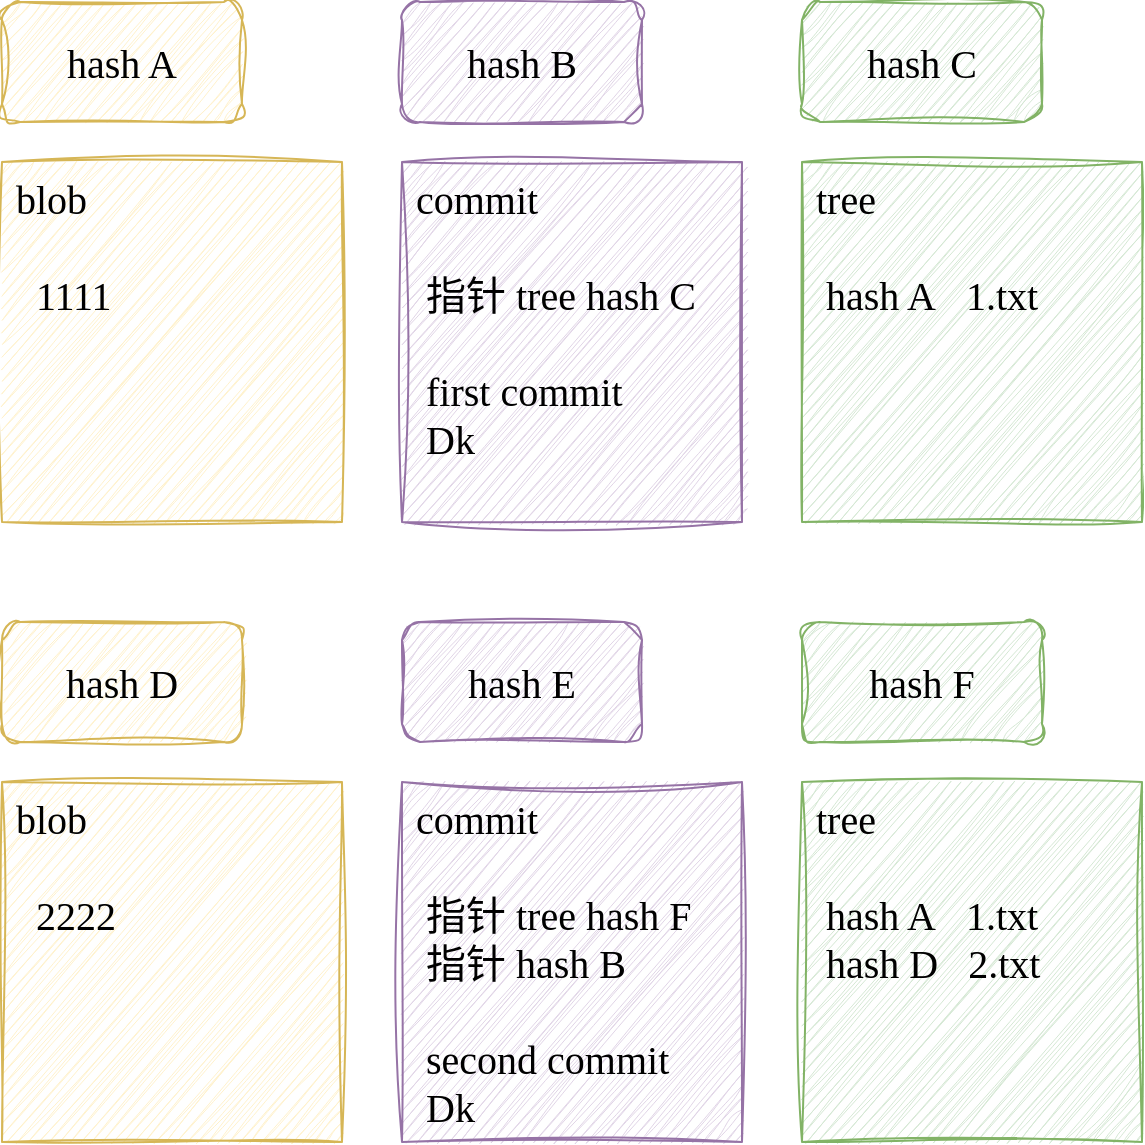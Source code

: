 <mxfile version="21.6.1" type="github" pages="2">
  <diagram name="第 1 页" id="VkEW_3fHJum4j1e8iv0O">
    <mxGraphModel dx="1420" dy="825" grid="1" gridSize="10" guides="1" tooltips="1" connect="1" arrows="1" fold="1" page="1" pageScale="1" pageWidth="827" pageHeight="1169" math="0" shadow="0">
      <root>
        <mxCell id="0" />
        <mxCell id="1" parent="0" />
        <mxCell id="g1Qivy0qSHfABNk4nC-o-1" value="hash C" style="rounded=1;whiteSpace=wrap;html=1;sketch=1;hachureGap=4;jiggle=2;curveFitting=1;fontFamily=手札体-简;fontSize=20;fillColor=#d5e8d4;strokeColor=#82b366;" vertex="1" parent="1">
          <mxGeometry x="560" y="210" width="120" height="60" as="geometry" />
        </mxCell>
        <mxCell id="g1Qivy0qSHfABNk4nC-o-2" value="hash B" style="rounded=1;whiteSpace=wrap;html=1;sketch=1;hachureGap=4;jiggle=2;curveFitting=1;fontFamily=手札体-简;fontSize=20;fillColor=#e1d5e7;strokeColor=#9673a6;" vertex="1" parent="1">
          <mxGeometry x="360" y="210" width="120" height="60" as="geometry" />
        </mxCell>
        <mxCell id="g1Qivy0qSHfABNk4nC-o-3" value="&lt;div style=&quot;&quot;&gt;&lt;br&gt;&lt;/div&gt;" style="rounded=0;whiteSpace=wrap;html=1;sketch=1;hachureGap=4;jiggle=2;curveFitting=1;fontFamily=手札体-简;fontSize=20;align=left;fillColor=#d5e8d4;strokeColor=#82b366;" vertex="1" parent="1">
          <mxGeometry x="560" y="290" width="170" height="180" as="geometry" />
        </mxCell>
        <mxCell id="g1Qivy0qSHfABNk4nC-o-4" value="&lt;div style=&quot;&quot;&gt;&lt;br&gt;&lt;/div&gt;" style="rounded=0;whiteSpace=wrap;html=1;sketch=1;hachureGap=4;jiggle=2;curveFitting=1;fontFamily=手札体-简;fontSize=20;align=left;fillColor=#e1d5e7;strokeColor=#9673a6;" vertex="1" parent="1">
          <mxGeometry x="360" y="290" width="170" height="180" as="geometry" />
        </mxCell>
        <mxCell id="g1Qivy0qSHfABNk4nC-o-5" value="hash A" style="rounded=1;whiteSpace=wrap;html=1;sketch=1;hachureGap=4;jiggle=2;curveFitting=1;fontFamily=手札体-简;fontSize=20;fillColor=#fff2cc;strokeColor=#d6b656;" vertex="1" parent="1">
          <mxGeometry x="160" y="210" width="120" height="60" as="geometry" />
        </mxCell>
        <mxCell id="g1Qivy0qSHfABNk4nC-o-6" value="&lt;div style=&quot;&quot;&gt;&lt;br&gt;&lt;/div&gt;" style="rounded=0;whiteSpace=wrap;html=1;sketch=1;hachureGap=4;jiggle=2;curveFitting=1;fontFamily=手札体-简;fontSize=20;align=left;fillColor=#fff2cc;strokeColor=#d6b656;" vertex="1" parent="1">
          <mxGeometry x="160" y="290" width="170" height="180" as="geometry" />
        </mxCell>
        <mxCell id="g1Qivy0qSHfABNk4nC-o-7" value="&lt;div style=&quot;border-color: var(--border-color); font-family: 手札体-简;&quot;&gt;&amp;nbsp;blob&lt;/div&gt;&lt;div style=&quot;border-color: var(--border-color); font-family: 手札体-简;&quot;&gt;&lt;span style=&quot;border-color: var(--border-color); background-color: initial;&quot;&gt;&lt;br style=&quot;border-color: var(--border-color);&quot;&gt;&lt;/span&gt;&lt;/div&gt;&lt;div style=&quot;border-color: var(--border-color); font-family: 手札体-简;&quot;&gt;&lt;span style=&quot;background-color: initial;&quot;&gt;&amp;nbsp; &amp;nbsp;1111&lt;/span&gt;&lt;br&gt;&lt;/div&gt;" style="text;html=1;strokeColor=none;fillColor=none;align=left;verticalAlign=top;whiteSpace=wrap;rounded=0;fontSize=20;fontFamily=Architects Daughter;" vertex="1" parent="1">
          <mxGeometry x="160" y="290" width="150" height="130" as="geometry" />
        </mxCell>
        <mxCell id="g1Qivy0qSHfABNk4nC-o-8" value="&lt;div style=&quot;border-color: var(--border-color); font-family: 手札体-简;&quot;&gt;&lt;div style=&quot;border-color: var(--border-color);&quot;&gt;&amp;nbsp;commit&lt;/div&gt;&lt;div style=&quot;border-color: var(--border-color);&quot;&gt;&lt;span style=&quot;border-color: var(--border-color); background-color: initial;&quot;&gt;&lt;br style=&quot;border-color: var(--border-color);&quot;&gt;&lt;/span&gt;&lt;/div&gt;&lt;div style=&quot;border-color: var(--border-color);&quot;&gt;&amp;nbsp; 指针 tree&amp;nbsp;hash C&lt;/div&gt;&lt;div style=&quot;border-color: var(--border-color);&quot;&gt;&lt;br&gt;&lt;/div&gt;&lt;div style=&quot;border-color: var(--border-color);&quot;&gt;&amp;nbsp; first commit&lt;/div&gt;&lt;div style=&quot;border-color: var(--border-color);&quot;&gt;&amp;nbsp; Dk&lt;/div&gt;&lt;/div&gt;" style="text;html=1;strokeColor=none;fillColor=none;align=left;verticalAlign=top;whiteSpace=wrap;rounded=0;fontSize=20;fontFamily=Architects Daughter;" vertex="1" parent="1">
          <mxGeometry x="360" y="290" width="170" height="160" as="geometry" />
        </mxCell>
        <mxCell id="g1Qivy0qSHfABNk4nC-o-10" value="&lt;div style=&quot;border-color: var(--border-color); font-family: 手札体-简;&quot;&gt;&lt;div style=&quot;border-color: var(--border-color);&quot;&gt;&lt;div style=&quot;border-color: var(--border-color);&quot;&gt;&amp;nbsp;tree&lt;/div&gt;&lt;div style=&quot;border-color: var(--border-color);&quot;&gt;&lt;span style=&quot;background-color: initial;&quot;&gt;&amp;nbsp;&lt;/span&gt;&lt;br&gt;&lt;/div&gt;&lt;div style=&quot;border-color: var(--border-color);&quot;&gt;&lt;span style=&quot;border-color: var(--border-color); background-color: initial;&quot;&gt;&amp;nbsp; hash A&amp;nbsp; &amp;nbsp;1.txt&lt;/span&gt;&lt;/div&gt;&lt;/div&gt;&lt;/div&gt;" style="text;html=1;strokeColor=none;fillColor=none;align=left;verticalAlign=top;whiteSpace=wrap;rounded=0;fontSize=20;fontFamily=Architects Daughter;" vertex="1" parent="1">
          <mxGeometry x="560" y="290" width="170" height="170" as="geometry" />
        </mxCell>
        <mxCell id="g1Qivy0qSHfABNk4nC-o-11" value="hash F" style="rounded=1;whiteSpace=wrap;html=1;sketch=1;hachureGap=4;jiggle=2;curveFitting=1;fontFamily=手札体-简;fontSize=20;fillColor=#d5e8d4;strokeColor=#82b366;" vertex="1" parent="1">
          <mxGeometry x="560" y="520" width="120" height="60" as="geometry" />
        </mxCell>
        <mxCell id="g1Qivy0qSHfABNk4nC-o-12" value="hash E" style="rounded=1;whiteSpace=wrap;html=1;sketch=1;hachureGap=4;jiggle=2;curveFitting=1;fontFamily=手札体-简;fontSize=20;fillColor=#e1d5e7;strokeColor=#9673a6;" vertex="1" parent="1">
          <mxGeometry x="360" y="520" width="120" height="60" as="geometry" />
        </mxCell>
        <mxCell id="g1Qivy0qSHfABNk4nC-o-13" value="&lt;div style=&quot;&quot;&gt;&lt;br&gt;&lt;/div&gt;" style="rounded=0;whiteSpace=wrap;html=1;sketch=1;hachureGap=4;jiggle=2;curveFitting=1;fontFamily=手札体-简;fontSize=20;align=left;fillColor=#d5e8d4;strokeColor=#82b366;" vertex="1" parent="1">
          <mxGeometry x="560" y="600" width="170" height="180" as="geometry" />
        </mxCell>
        <mxCell id="g1Qivy0qSHfABNk4nC-o-14" value="&lt;div style=&quot;&quot;&gt;&lt;br&gt;&lt;/div&gt;" style="rounded=0;whiteSpace=wrap;html=1;sketch=1;hachureGap=4;jiggle=2;curveFitting=1;fontFamily=手札体-简;fontSize=20;align=left;fillColor=#e1d5e7;strokeColor=#9673a6;" vertex="1" parent="1">
          <mxGeometry x="360" y="600" width="170" height="180" as="geometry" />
        </mxCell>
        <mxCell id="g1Qivy0qSHfABNk4nC-o-15" value="hash D" style="rounded=1;whiteSpace=wrap;html=1;sketch=1;hachureGap=4;jiggle=2;curveFitting=1;fontFamily=手札体-简;fontSize=20;fillColor=#fff2cc;strokeColor=#d6b656;" vertex="1" parent="1">
          <mxGeometry x="160" y="520" width="120" height="60" as="geometry" />
        </mxCell>
        <mxCell id="g1Qivy0qSHfABNk4nC-o-16" value="&lt;div style=&quot;&quot;&gt;&lt;br&gt;&lt;/div&gt;" style="rounded=0;whiteSpace=wrap;html=1;sketch=1;hachureGap=4;jiggle=2;curveFitting=1;fontFamily=手札体-简;fontSize=20;align=left;fillColor=#fff2cc;strokeColor=#d6b656;" vertex="1" parent="1">
          <mxGeometry x="160" y="600" width="170" height="180" as="geometry" />
        </mxCell>
        <mxCell id="g1Qivy0qSHfABNk4nC-o-17" value="&lt;div style=&quot;border-color: var(--border-color); font-family: 手札体-简;&quot;&gt;&amp;nbsp;blob&lt;/div&gt;&lt;div style=&quot;border-color: var(--border-color); font-family: 手札体-简;&quot;&gt;&lt;span style=&quot;border-color: var(--border-color); background-color: initial;&quot;&gt;&lt;br style=&quot;border-color: var(--border-color);&quot;&gt;&lt;/span&gt;&lt;/div&gt;&lt;div style=&quot;border-color: var(--border-color); font-family: 手札体-简;&quot;&gt;&lt;span style=&quot;background-color: initial;&quot;&gt;&amp;nbsp; &amp;nbsp;2222&lt;/span&gt;&lt;br&gt;&lt;/div&gt;" style="text;html=1;strokeColor=none;fillColor=none;align=left;verticalAlign=top;whiteSpace=wrap;rounded=0;fontSize=20;fontFamily=Architects Daughter;" vertex="1" parent="1">
          <mxGeometry x="160" y="600" width="150" height="130" as="geometry" />
        </mxCell>
        <mxCell id="g1Qivy0qSHfABNk4nC-o-18" value="&lt;div style=&quot;border-color: var(--border-color); font-family: 手札体-简;&quot;&gt;&lt;div style=&quot;border-color: var(--border-color);&quot;&gt;&amp;nbsp;commit&lt;/div&gt;&lt;div style=&quot;border-color: var(--border-color);&quot;&gt;&lt;span style=&quot;border-color: var(--border-color); background-color: initial;&quot;&gt;&lt;br style=&quot;border-color: var(--border-color);&quot;&gt;&lt;/span&gt;&lt;/div&gt;&lt;div style=&quot;border-color: var(--border-color);&quot;&gt;&amp;nbsp; 指针 tree&amp;nbsp;hash F&lt;/div&gt;&lt;div style=&quot;border-color: var(--border-color);&quot;&gt;&amp;nbsp; 指针 hash B&lt;/div&gt;&lt;div style=&quot;border-color: var(--border-color);&quot;&gt;&lt;br&gt;&lt;/div&gt;&lt;div style=&quot;border-color: var(--border-color);&quot;&gt;&amp;nbsp; second commit&lt;/div&gt;&lt;div style=&quot;border-color: var(--border-color);&quot;&gt;&amp;nbsp; Dk&lt;/div&gt;&lt;/div&gt;" style="text;html=1;strokeColor=none;fillColor=none;align=left;verticalAlign=top;whiteSpace=wrap;rounded=0;fontSize=20;fontFamily=Architects Daughter;" vertex="1" parent="1">
          <mxGeometry x="360" y="600" width="170" height="160" as="geometry" />
        </mxCell>
        <mxCell id="g1Qivy0qSHfABNk4nC-o-19" value="&lt;div style=&quot;border-color: var(--border-color); font-family: 手札体-简;&quot;&gt;&lt;div style=&quot;border-color: var(--border-color);&quot;&gt;&lt;div style=&quot;border-color: var(--border-color);&quot;&gt;&amp;nbsp;tree&lt;/div&gt;&lt;div style=&quot;border-color: var(--border-color);&quot;&gt;&lt;span style=&quot;background-color: initial;&quot;&gt;&amp;nbsp;&lt;/span&gt;&lt;br&gt;&lt;/div&gt;&lt;div style=&quot;border-color: var(--border-color);&quot;&gt;&lt;span style=&quot;border-color: var(--border-color); background-color: initial;&quot;&gt;&amp;nbsp; hash A&amp;nbsp; &amp;nbsp;1.txt&lt;/span&gt;&lt;/div&gt;&lt;div style=&quot;border-color: var(--border-color);&quot;&gt;&lt;span style=&quot;border-color: var(--border-color); background-color: initial;&quot;&gt;&amp;nbsp; hash D&amp;nbsp; &amp;nbsp;2.txt&lt;/span&gt;&lt;/div&gt;&lt;/div&gt;&lt;/div&gt;" style="text;html=1;strokeColor=none;fillColor=none;align=left;verticalAlign=top;whiteSpace=wrap;rounded=0;fontSize=20;fontFamily=Architects Daughter;" vertex="1" parent="1">
          <mxGeometry x="560" y="600" width="170" height="170" as="geometry" />
        </mxCell>
      </root>
    </mxGraphModel>
  </diagram>
  <diagram id="Jfax7Mr3cGA10lpMxWGO" name="git commit">
    <mxGraphModel dx="1420" dy="825" grid="0" gridSize="10" guides="1" tooltips="1" connect="1" arrows="1" fold="1" page="1" pageScale="1" pageWidth="827" pageHeight="1169" math="0" shadow="0">
      <root>
        <mxCell id="0" />
        <mxCell id="1" parent="0" />
        <mxCell id="--EIoV928K6p9wIzffkX-19" style="edgeStyle=orthogonalEdgeStyle;rounded=0;sketch=1;hachureGap=4;jiggle=2;curveFitting=1;orthogonalLoop=1;jettySize=auto;html=1;exitX=0.5;exitY=1;exitDx=0;exitDy=0;entryX=0.5;entryY=0;entryDx=0;entryDy=0;fontFamily=Architects Daughter;fontSource=https%3A%2F%2Ffonts.googleapis.com%2Fcss%3Ffamily%3DArchitects%2BDaughter;fontSize=16;" edge="1" parent="1" source="--EIoV928K6p9wIzffkX-1" target="--EIoV928K6p9wIzffkX-5">
          <mxGeometry relative="1" as="geometry" />
        </mxCell>
        <mxCell id="--EIoV928K6p9wIzffkX-1" value="tree" style="rounded=1;whiteSpace=wrap;html=1;sketch=1;hachureGap=4;jiggle=2;curveFitting=1;fontFamily=手札体-简;fontSize=20;fillColor=#d5e8d4;strokeColor=#82b366;" vertex="1" parent="1">
          <mxGeometry x="155" y="264" width="120" height="60" as="geometry" />
        </mxCell>
        <mxCell id="--EIoV928K6p9wIzffkX-18" style="edgeStyle=orthogonalEdgeStyle;rounded=0;sketch=1;hachureGap=4;jiggle=2;curveFitting=1;orthogonalLoop=1;jettySize=auto;html=1;exitX=0.5;exitY=1;exitDx=0;exitDy=0;entryX=0.5;entryY=0;entryDx=0;entryDy=0;fontFamily=Architects Daughter;fontSource=https%3A%2F%2Ffonts.googleapis.com%2Fcss%3Ffamily%3DArchitects%2BDaughter;fontSize=16;" edge="1" parent="1" source="--EIoV928K6p9wIzffkX-2" target="--EIoV928K6p9wIzffkX-1">
          <mxGeometry relative="1" as="geometry" />
        </mxCell>
        <mxCell id="--EIoV928K6p9wIzffkX-24" style="edgeStyle=orthogonalEdgeStyle;rounded=0;sketch=1;hachureGap=4;jiggle=2;curveFitting=1;orthogonalLoop=1;jettySize=auto;html=1;exitX=1;exitY=0.5;exitDx=0;exitDy=0;entryX=0;entryY=0.5;entryDx=0;entryDy=0;fontFamily=Architects Daughter;fontSource=https%3A%2F%2Ffonts.googleapis.com%2Fcss%3Ffamily%3DArchitects%2BDaughter;fontSize=16;" edge="1" parent="1" source="--EIoV928K6p9wIzffkX-2" target="--EIoV928K6p9wIzffkX-21">
          <mxGeometry relative="1" as="geometry" />
        </mxCell>
        <mxCell id="--EIoV928K6p9wIzffkX-2" value="commit" style="rounded=1;whiteSpace=wrap;html=1;sketch=1;hachureGap=4;jiggle=2;curveFitting=1;fontFamily=手札体-简;fontSize=20;fillColor=#e1d5e7;strokeColor=#9673a6;" vertex="1" parent="1">
          <mxGeometry x="155" y="136" width="120" height="60" as="geometry" />
        </mxCell>
        <mxCell id="--EIoV928K6p9wIzffkX-5" value="blob" style="rounded=1;whiteSpace=wrap;html=1;sketch=1;hachureGap=4;jiggle=2;curveFitting=1;fontFamily=手札体-简;fontSize=20;fillColor=#fff2cc;strokeColor=#d6b656;" vertex="1" parent="1">
          <mxGeometry x="155" y="392" width="120" height="60" as="geometry" />
        </mxCell>
        <mxCell id="--EIoV928K6p9wIzffkX-25" style="edgeStyle=orthogonalEdgeStyle;rounded=0;sketch=1;hachureGap=4;jiggle=2;curveFitting=1;orthogonalLoop=1;jettySize=auto;html=1;exitX=0.5;exitY=1;exitDx=0;exitDy=0;entryX=0.5;entryY=0;entryDx=0;entryDy=0;fontFamily=Architects Daughter;fontSource=https%3A%2F%2Ffonts.googleapis.com%2Fcss%3Ffamily%3DArchitects%2BDaughter;fontSize=16;" edge="1" parent="1" source="--EIoV928K6p9wIzffkX-21" target="--EIoV928K6p9wIzffkX-22">
          <mxGeometry relative="1" as="geometry" />
        </mxCell>
        <mxCell id="--EIoV928K6p9wIzffkX-21" value="commit" style="rounded=1;whiteSpace=wrap;html=1;sketch=1;hachureGap=4;jiggle=2;curveFitting=1;fontFamily=手札体-简;fontSize=20;fillColor=#e1d5e7;strokeColor=#9673a6;" vertex="1" parent="1">
          <mxGeometry x="454" y="136" width="120" height="60" as="geometry" />
        </mxCell>
        <mxCell id="--EIoV928K6p9wIzffkX-26" style="edgeStyle=orthogonalEdgeStyle;rounded=0;sketch=1;hachureGap=4;jiggle=2;curveFitting=1;orthogonalLoop=1;jettySize=auto;html=1;exitX=0.5;exitY=1;exitDx=0;exitDy=0;entryX=0.5;entryY=0;entryDx=0;entryDy=0;fontFamily=Architects Daughter;fontSource=https%3A%2F%2Ffonts.googleapis.com%2Fcss%3Ffamily%3DArchitects%2BDaughter;fontSize=16;" edge="1" parent="1" source="--EIoV928K6p9wIzffkX-22" target="--EIoV928K6p9wIzffkX-23">
          <mxGeometry relative="1" as="geometry" />
        </mxCell>
        <mxCell id="--EIoV928K6p9wIzffkX-22" value="tree" style="rounded=1;whiteSpace=wrap;html=1;sketch=1;hachureGap=4;jiggle=2;curveFitting=1;fontFamily=手札体-简;fontSize=20;fillColor=#d5e8d4;strokeColor=#82b366;" vertex="1" parent="1">
          <mxGeometry x="454" y="264" width="120" height="60" as="geometry" />
        </mxCell>
        <mxCell id="--EIoV928K6p9wIzffkX-23" value="blob" style="rounded=1;whiteSpace=wrap;html=1;sketch=1;hachureGap=4;jiggle=2;curveFitting=1;fontFamily=手札体-简;fontSize=20;fillColor=#fff2cc;strokeColor=#d6b656;" vertex="1" parent="1">
          <mxGeometry x="454" y="392" width="120" height="60" as="geometry" />
        </mxCell>
        <mxCell id="--EIoV928K6p9wIzffkX-27" value="..." style="text;html=1;strokeColor=none;fillColor=none;align=center;verticalAlign=middle;whiteSpace=wrap;rounded=0;fontSize=20;fontFamily=Architects Daughter;" vertex="1" parent="1">
          <mxGeometry x="95" y="151" width="60" height="30" as="geometry" />
        </mxCell>
        <mxCell id="--EIoV928K6p9wIzffkX-28" value="..." style="text;html=1;strokeColor=none;fillColor=none;align=center;verticalAlign=middle;whiteSpace=wrap;rounded=0;fontSize=20;fontFamily=Architects Daughter;" vertex="1" parent="1">
          <mxGeometry x="577" y="151" width="60" height="30" as="geometry" />
        </mxCell>
      </root>
    </mxGraphModel>
  </diagram>
</mxfile>
